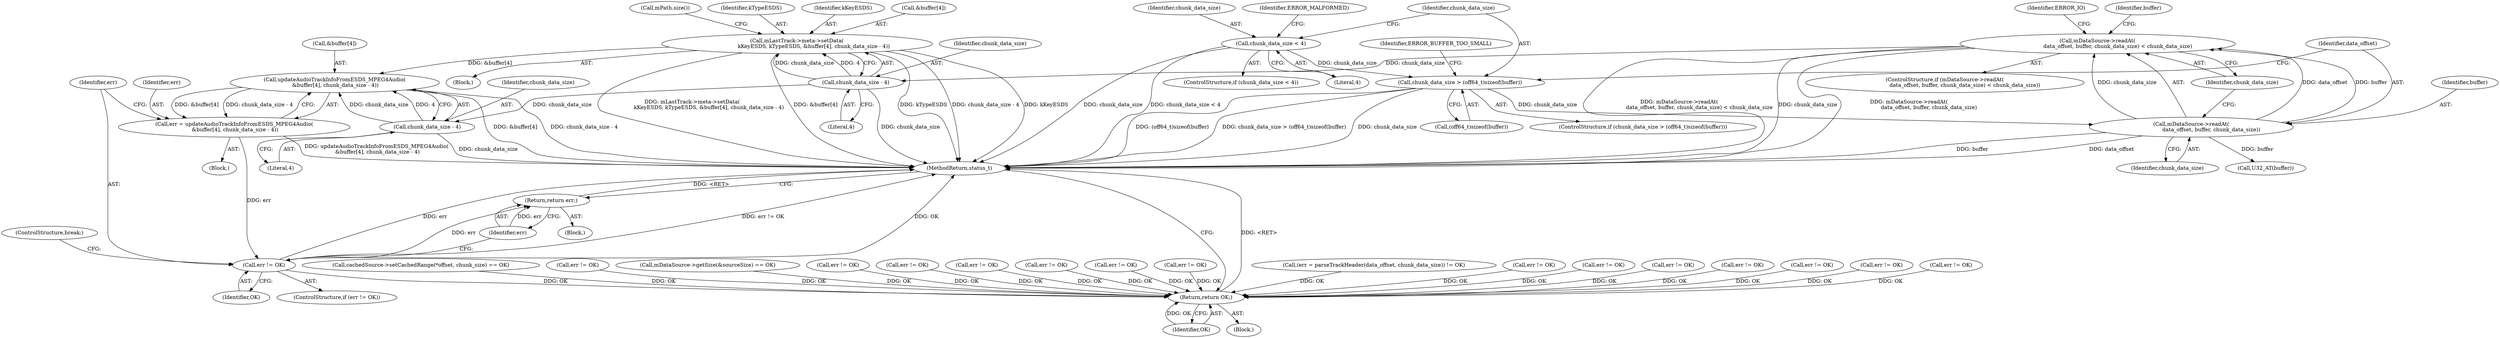 digraph "0_Android_f4a88c8ed4f8186b3d6e2852993e063fc33ff231@API" {
"1002120" [label="(Call,updateAudioTrackInfoFromESDS_MPEG4Audio(\n &buffer[4], chunk_data_size - 4))"];
"1002090" [label="(Call,mLastTrack->meta->setData(\n                    kKeyESDS, kTypeESDS, &buffer[4], chunk_data_size - 4))"];
"1002097" [label="(Call,chunk_data_size - 4)"];
"1002073" [label="(Call,mDataSource->readAt(\n                        data_offset, buffer, chunk_data_size) < chunk_data_size)"];
"1002074" [label="(Call,mDataSource->readAt(\n                        data_offset, buffer, chunk_data_size))"];
"1002063" [label="(Call,chunk_data_size > (off64_t)sizeof(buffer))"];
"1002055" [label="(Call,chunk_data_size < 4)"];
"1002125" [label="(Call,chunk_data_size - 4)"];
"1002118" [label="(Call,err = updateAudioTrackInfoFromESDS_MPEG4Audio(\n &buffer[4], chunk_data_size - 4))"];
"1002129" [label="(Call,err != OK)"];
"1002133" [label="(Return,return err;)"];
"1002909" [label="(Return,return OK;)"];
"1000988" [label="(Call,(err = parseTrackHeader(data_offset, chunk_data_size)) != OK)"];
"1002132" [label="(Block,)"];
"1002330" [label="(Call,err != OK)"];
"1002129" [label="(Call,err != OK)"];
"1000565" [label="(Call,err != OK)"];
"1002121" [label="(Call,&buffer[4])"];
"1002910" [label="(Identifier,OK)"];
"1001973" [label="(Call,err != OK)"];
"1001824" [label="(Call,err != OK)"];
"1002062" [label="(ControlStructure,if (chunk_data_size > (off64_t)sizeof(buffer)))"];
"1002056" [label="(Identifier,chunk_data_size)"];
"1002076" [label="(Identifier,buffer)"];
"1002135" [label="(ControlStructure,break;)"];
"1002090" [label="(Call,mLastTrack->meta->setData(\n                    kKeyESDS, kTypeESDS, &buffer[4], chunk_data_size - 4))"];
"1002081" [label="(Identifier,ERROR_IO)"];
"1002909" [label="(Return,return OK;)"];
"1001992" [label="(Call,err != OK)"];
"1002131" [label="(Identifier,OK)"];
"1002054" [label="(ControlStructure,if (chunk_data_size < 4))"];
"1002295" [label="(Call,err != OK)"];
"1002063" [label="(Call,chunk_data_size > (off64_t)sizeof(buffer))"];
"1002078" [label="(Identifier,chunk_data_size)"];
"1002073" [label="(Call,mDataSource->readAt(\n                        data_offset, buffer, chunk_data_size) < chunk_data_size)"];
"1002085" [label="(Identifier,buffer)"];
"1002099" [label="(Literal,4)"];
"1002077" [label="(Identifier,chunk_data_size)"];
"1002091" [label="(Identifier,kKeyESDS)"];
"1002074" [label="(Call,mDataSource->readAt(\n                        data_offset, buffer, chunk_data_size))"];
"1002075" [label="(Identifier,data_offset)"];
"1002084" [label="(Call,U32_AT(buffer))"];
"1002093" [label="(Call,&buffer[4])"];
"1002060" [label="(Identifier,ERROR_MALFORMED)"];
"1002130" [label="(Identifier,err)"];
"1002118" [label="(Call,err = updateAudioTrackInfoFromESDS_MPEG4Audio(\n &buffer[4], chunk_data_size - 4))"];
"1002103" [label="(Call,mPath.size())"];
"1002120" [label="(Call,updateAudioTrackInfoFromESDS_MPEG4Audio(\n &buffer[4], chunk_data_size - 4))"];
"1002859" [label="(Call,err != OK)"];
"1000394" [label="(Call,cachedSource->setCachedRange(*offset, chunk_size) == OK)"];
"1002128" [label="(ControlStructure,if (err != OK))"];
"1002098" [label="(Identifier,chunk_data_size)"];
"1001791" [label="(Call,err != OK)"];
"1002911" [label="(MethodReturn,status_t)"];
"1002133" [label="(Return,return err;)"];
"1002097" [label="(Call,chunk_data_size - 4)"];
"1002134" [label="(Identifier,err)"];
"1000106" [label="(Block,)"];
"1002065" [label="(Call,(off64_t)sizeof(buffer))"];
"1002092" [label="(Identifier,kTypeESDS)"];
"1002057" [label="(Literal,4)"];
"1000191" [label="(Call,mDataSource->getSize(&sourceSize) == OK)"];
"1002127" [label="(Literal,4)"];
"1002125" [label="(Call,chunk_data_size - 4)"];
"1001772" [label="(Call,err != OK)"];
"1002049" [label="(Block,)"];
"1002071" [label="(Identifier,ERROR_BUFFER_TOO_SMALL)"];
"1001744" [label="(Call,err != OK)"];
"1002072" [label="(ControlStructure,if (mDataSource->readAt(\n                        data_offset, buffer, chunk_data_size) < chunk_data_size))"];
"1001610" [label="(Call,err != OK)"];
"1002055" [label="(Call,chunk_data_size < 4)"];
"1002064" [label="(Identifier,chunk_data_size)"];
"1002126" [label="(Identifier,chunk_data_size)"];
"1002119" [label="(Identifier,err)"];
"1001954" [label="(Call,err != OK)"];
"1000493" [label="(Call,err != OK)"];
"1001475" [label="(Call,err != OK)"];
"1002116" [label="(Block,)"];
"1002120" -> "1002118"  [label="AST: "];
"1002120" -> "1002125"  [label="CFG: "];
"1002121" -> "1002120"  [label="AST: "];
"1002125" -> "1002120"  [label="AST: "];
"1002118" -> "1002120"  [label="CFG: "];
"1002120" -> "1002911"  [label="DDG: &buffer[4]"];
"1002120" -> "1002911"  [label="DDG: chunk_data_size - 4"];
"1002120" -> "1002118"  [label="DDG: &buffer[4]"];
"1002120" -> "1002118"  [label="DDG: chunk_data_size - 4"];
"1002090" -> "1002120"  [label="DDG: &buffer[4]"];
"1002125" -> "1002120"  [label="DDG: chunk_data_size"];
"1002125" -> "1002120"  [label="DDG: 4"];
"1002090" -> "1002049"  [label="AST: "];
"1002090" -> "1002097"  [label="CFG: "];
"1002091" -> "1002090"  [label="AST: "];
"1002092" -> "1002090"  [label="AST: "];
"1002093" -> "1002090"  [label="AST: "];
"1002097" -> "1002090"  [label="AST: "];
"1002103" -> "1002090"  [label="CFG: "];
"1002090" -> "1002911"  [label="DDG: chunk_data_size - 4"];
"1002090" -> "1002911"  [label="DDG: kKeyESDS"];
"1002090" -> "1002911"  [label="DDG: mLastTrack->meta->setData(\n                    kKeyESDS, kTypeESDS, &buffer[4], chunk_data_size - 4)"];
"1002090" -> "1002911"  [label="DDG: kTypeESDS"];
"1002090" -> "1002911"  [label="DDG: &buffer[4]"];
"1002097" -> "1002090"  [label="DDG: chunk_data_size"];
"1002097" -> "1002090"  [label="DDG: 4"];
"1002097" -> "1002099"  [label="CFG: "];
"1002098" -> "1002097"  [label="AST: "];
"1002099" -> "1002097"  [label="AST: "];
"1002097" -> "1002911"  [label="DDG: chunk_data_size"];
"1002073" -> "1002097"  [label="DDG: chunk_data_size"];
"1002097" -> "1002125"  [label="DDG: chunk_data_size"];
"1002073" -> "1002072"  [label="AST: "];
"1002073" -> "1002078"  [label="CFG: "];
"1002074" -> "1002073"  [label="AST: "];
"1002078" -> "1002073"  [label="AST: "];
"1002081" -> "1002073"  [label="CFG: "];
"1002085" -> "1002073"  [label="CFG: "];
"1002073" -> "1002911"  [label="DDG: mDataSource->readAt(\n                        data_offset, buffer, chunk_data_size) < chunk_data_size"];
"1002073" -> "1002911"  [label="DDG: chunk_data_size"];
"1002073" -> "1002911"  [label="DDG: mDataSource->readAt(\n                        data_offset, buffer, chunk_data_size)"];
"1002074" -> "1002073"  [label="DDG: data_offset"];
"1002074" -> "1002073"  [label="DDG: buffer"];
"1002074" -> "1002073"  [label="DDG: chunk_data_size"];
"1002074" -> "1002077"  [label="CFG: "];
"1002075" -> "1002074"  [label="AST: "];
"1002076" -> "1002074"  [label="AST: "];
"1002077" -> "1002074"  [label="AST: "];
"1002078" -> "1002074"  [label="CFG: "];
"1002074" -> "1002911"  [label="DDG: data_offset"];
"1002074" -> "1002911"  [label="DDG: buffer"];
"1002063" -> "1002074"  [label="DDG: chunk_data_size"];
"1002074" -> "1002084"  [label="DDG: buffer"];
"1002063" -> "1002062"  [label="AST: "];
"1002063" -> "1002065"  [label="CFG: "];
"1002064" -> "1002063"  [label="AST: "];
"1002065" -> "1002063"  [label="AST: "];
"1002071" -> "1002063"  [label="CFG: "];
"1002075" -> "1002063"  [label="CFG: "];
"1002063" -> "1002911"  [label="DDG: (off64_t)sizeof(buffer)"];
"1002063" -> "1002911"  [label="DDG: chunk_data_size > (off64_t)sizeof(buffer)"];
"1002063" -> "1002911"  [label="DDG: chunk_data_size"];
"1002055" -> "1002063"  [label="DDG: chunk_data_size"];
"1002055" -> "1002054"  [label="AST: "];
"1002055" -> "1002057"  [label="CFG: "];
"1002056" -> "1002055"  [label="AST: "];
"1002057" -> "1002055"  [label="AST: "];
"1002060" -> "1002055"  [label="CFG: "];
"1002064" -> "1002055"  [label="CFG: "];
"1002055" -> "1002911"  [label="DDG: chunk_data_size < 4"];
"1002055" -> "1002911"  [label="DDG: chunk_data_size"];
"1002125" -> "1002127"  [label="CFG: "];
"1002126" -> "1002125"  [label="AST: "];
"1002127" -> "1002125"  [label="AST: "];
"1002125" -> "1002911"  [label="DDG: chunk_data_size"];
"1002118" -> "1002116"  [label="AST: "];
"1002119" -> "1002118"  [label="AST: "];
"1002130" -> "1002118"  [label="CFG: "];
"1002118" -> "1002911"  [label="DDG: updateAudioTrackInfoFromESDS_MPEG4Audio(\n &buffer[4], chunk_data_size - 4)"];
"1002118" -> "1002129"  [label="DDG: err"];
"1002129" -> "1002128"  [label="AST: "];
"1002129" -> "1002131"  [label="CFG: "];
"1002130" -> "1002129"  [label="AST: "];
"1002131" -> "1002129"  [label="AST: "];
"1002134" -> "1002129"  [label="CFG: "];
"1002135" -> "1002129"  [label="CFG: "];
"1002129" -> "1002911"  [label="DDG: OK"];
"1002129" -> "1002911"  [label="DDG: err"];
"1002129" -> "1002911"  [label="DDG: err != OK"];
"1002129" -> "1002133"  [label="DDG: err"];
"1002129" -> "1002909"  [label="DDG: OK"];
"1002133" -> "1002132"  [label="AST: "];
"1002133" -> "1002134"  [label="CFG: "];
"1002134" -> "1002133"  [label="AST: "];
"1002911" -> "1002133"  [label="CFG: "];
"1002133" -> "1002911"  [label="DDG: <RET>"];
"1002134" -> "1002133"  [label="DDG: err"];
"1002909" -> "1000106"  [label="AST: "];
"1002909" -> "1002910"  [label="CFG: "];
"1002910" -> "1002909"  [label="AST: "];
"1002911" -> "1002909"  [label="CFG: "];
"1002909" -> "1002911"  [label="DDG: <RET>"];
"1002910" -> "1002909"  [label="DDG: OK"];
"1002295" -> "1002909"  [label="DDG: OK"];
"1000191" -> "1002909"  [label="DDG: OK"];
"1001744" -> "1002909"  [label="DDG: OK"];
"1000493" -> "1002909"  [label="DDG: OK"];
"1000565" -> "1002909"  [label="DDG: OK"];
"1001772" -> "1002909"  [label="DDG: OK"];
"1001791" -> "1002909"  [label="DDG: OK"];
"1000394" -> "1002909"  [label="DDG: OK"];
"1002859" -> "1002909"  [label="DDG: OK"];
"1001973" -> "1002909"  [label="DDG: OK"];
"1001475" -> "1002909"  [label="DDG: OK"];
"1001610" -> "1002909"  [label="DDG: OK"];
"1001992" -> "1002909"  [label="DDG: OK"];
"1001954" -> "1002909"  [label="DDG: OK"];
"1000988" -> "1002909"  [label="DDG: OK"];
"1001824" -> "1002909"  [label="DDG: OK"];
"1002330" -> "1002909"  [label="DDG: OK"];
}
